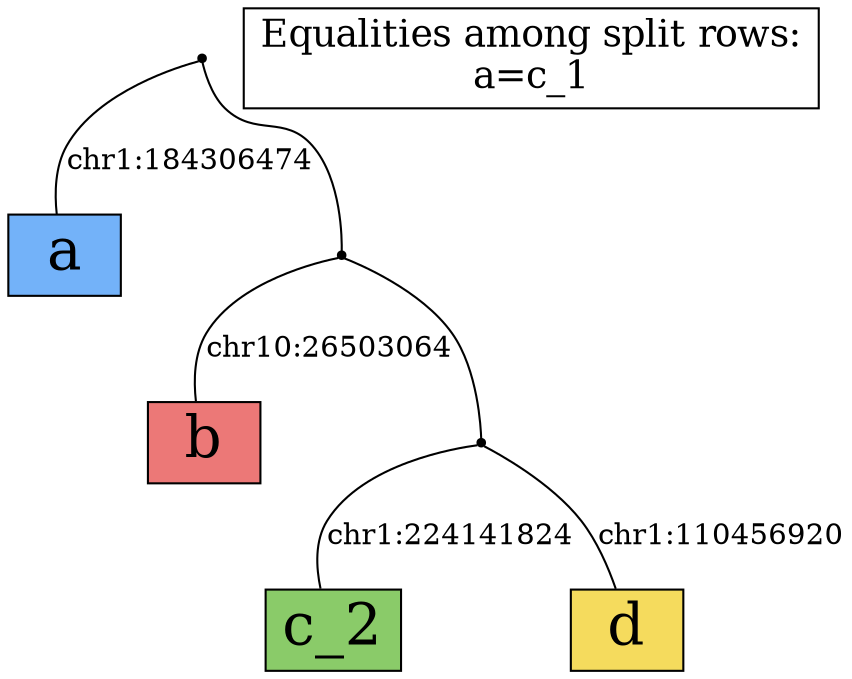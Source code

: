 digraph {
a[label="a",shape=box,style=filled,fontsize=28,fillcolor="#73B2F9"];
b[label="b",shape=box,style=filled,fontsize=28,fillcolor="#EC7877"];
c_2[label="c_2",shape=box,style=filled,fontsize=28,fillcolor="#8ACB69"];
d[label="d",shape=box,style=filled,fontsize=28,fillcolor="#F5DB5D"];
legend[label="Equalities among split rows:
a=c_1
",shape=box,fontsize=18];
Int1[shape=point,style=filled,fillcolor=black,label=""];
Int1 -> c_2[arrowhead=none, label="chr1:224141824"];
Int1 -> d[arrowhead=none, label="chr1:110456920"];
Int2[shape=point,style=filled,fillcolor=black,label=""];
Int2 -> b[arrowhead=none, label="chr10:26503064"];
Int2 -> Int1[arrowhead=none, label=""];
Int3[shape=point,style=filled,fillcolor=black,label=""];
Int3 -> a[arrowhead=none, label="chr1:184306474"];
Int3 -> Int2[arrowhead=none, label=""];
}